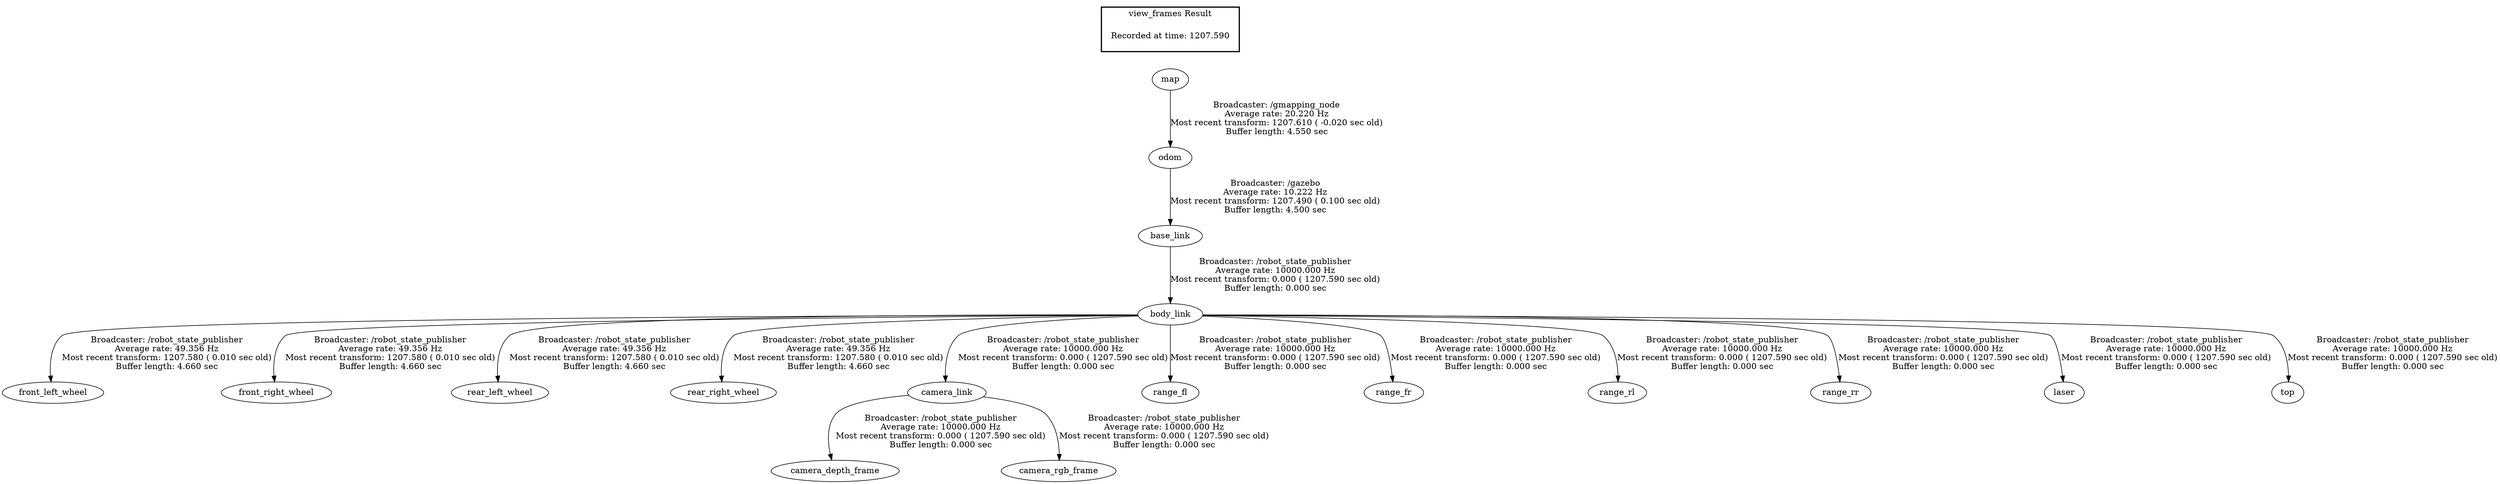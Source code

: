 digraph G {
"body_link" -> "front_left_wheel"[label="Broadcaster: /robot_state_publisher\nAverage rate: 49.356 Hz\nMost recent transform: 1207.580 ( 0.010 sec old)\nBuffer length: 4.660 sec\n"];
"base_link" -> "body_link"[label="Broadcaster: /robot_state_publisher\nAverage rate: 10000.000 Hz\nMost recent transform: 0.000 ( 1207.590 sec old)\nBuffer length: 0.000 sec\n"];
"body_link" -> "front_right_wheel"[label="Broadcaster: /robot_state_publisher\nAverage rate: 49.356 Hz\nMost recent transform: 1207.580 ( 0.010 sec old)\nBuffer length: 4.660 sec\n"];
"body_link" -> "rear_left_wheel"[label="Broadcaster: /robot_state_publisher\nAverage rate: 49.356 Hz\nMost recent transform: 1207.580 ( 0.010 sec old)\nBuffer length: 4.660 sec\n"];
"body_link" -> "rear_right_wheel"[label="Broadcaster: /robot_state_publisher\nAverage rate: 49.356 Hz\nMost recent transform: 1207.580 ( 0.010 sec old)\nBuffer length: 4.660 sec\n"];
"odom" -> "base_link"[label="Broadcaster: /gazebo\nAverage rate: 10.222 Hz\nMost recent transform: 1207.490 ( 0.100 sec old)\nBuffer length: 4.500 sec\n"];
"map" -> "odom"[label="Broadcaster: /gmapping_node\nAverage rate: 20.220 Hz\nMost recent transform: 1207.610 ( -0.020 sec old)\nBuffer length: 4.550 sec\n"];
"body_link" -> "camera_link"[label="Broadcaster: /robot_state_publisher\nAverage rate: 10000.000 Hz\nMost recent transform: 0.000 ( 1207.590 sec old)\nBuffer length: 0.000 sec\n"];
"camera_link" -> "camera_depth_frame"[label="Broadcaster: /robot_state_publisher\nAverage rate: 10000.000 Hz\nMost recent transform: 0.000 ( 1207.590 sec old)\nBuffer length: 0.000 sec\n"];
"camera_link" -> "camera_rgb_frame"[label="Broadcaster: /robot_state_publisher\nAverage rate: 10000.000 Hz\nMost recent transform: 0.000 ( 1207.590 sec old)\nBuffer length: 0.000 sec\n"];
"body_link" -> "range_fl"[label="Broadcaster: /robot_state_publisher\nAverage rate: 10000.000 Hz\nMost recent transform: 0.000 ( 1207.590 sec old)\nBuffer length: 0.000 sec\n"];
"body_link" -> "range_fr"[label="Broadcaster: /robot_state_publisher\nAverage rate: 10000.000 Hz\nMost recent transform: 0.000 ( 1207.590 sec old)\nBuffer length: 0.000 sec\n"];
"body_link" -> "range_rl"[label="Broadcaster: /robot_state_publisher\nAverage rate: 10000.000 Hz\nMost recent transform: 0.000 ( 1207.590 sec old)\nBuffer length: 0.000 sec\n"];
"body_link" -> "range_rr"[label="Broadcaster: /robot_state_publisher\nAverage rate: 10000.000 Hz\nMost recent transform: 0.000 ( 1207.590 sec old)\nBuffer length: 0.000 sec\n"];
"body_link" -> "laser"[label="Broadcaster: /robot_state_publisher\nAverage rate: 10000.000 Hz\nMost recent transform: 0.000 ( 1207.590 sec old)\nBuffer length: 0.000 sec\n"];
"body_link" -> "top"[label="Broadcaster: /robot_state_publisher\nAverage rate: 10000.000 Hz\nMost recent transform: 0.000 ( 1207.590 sec old)\nBuffer length: 0.000 sec\n"];
edge [style=invis];
 subgraph cluster_legend { style=bold; color=black; label ="view_frames Result";
"Recorded at time: 1207.590"[ shape=plaintext ] ;
 }->"map";
}